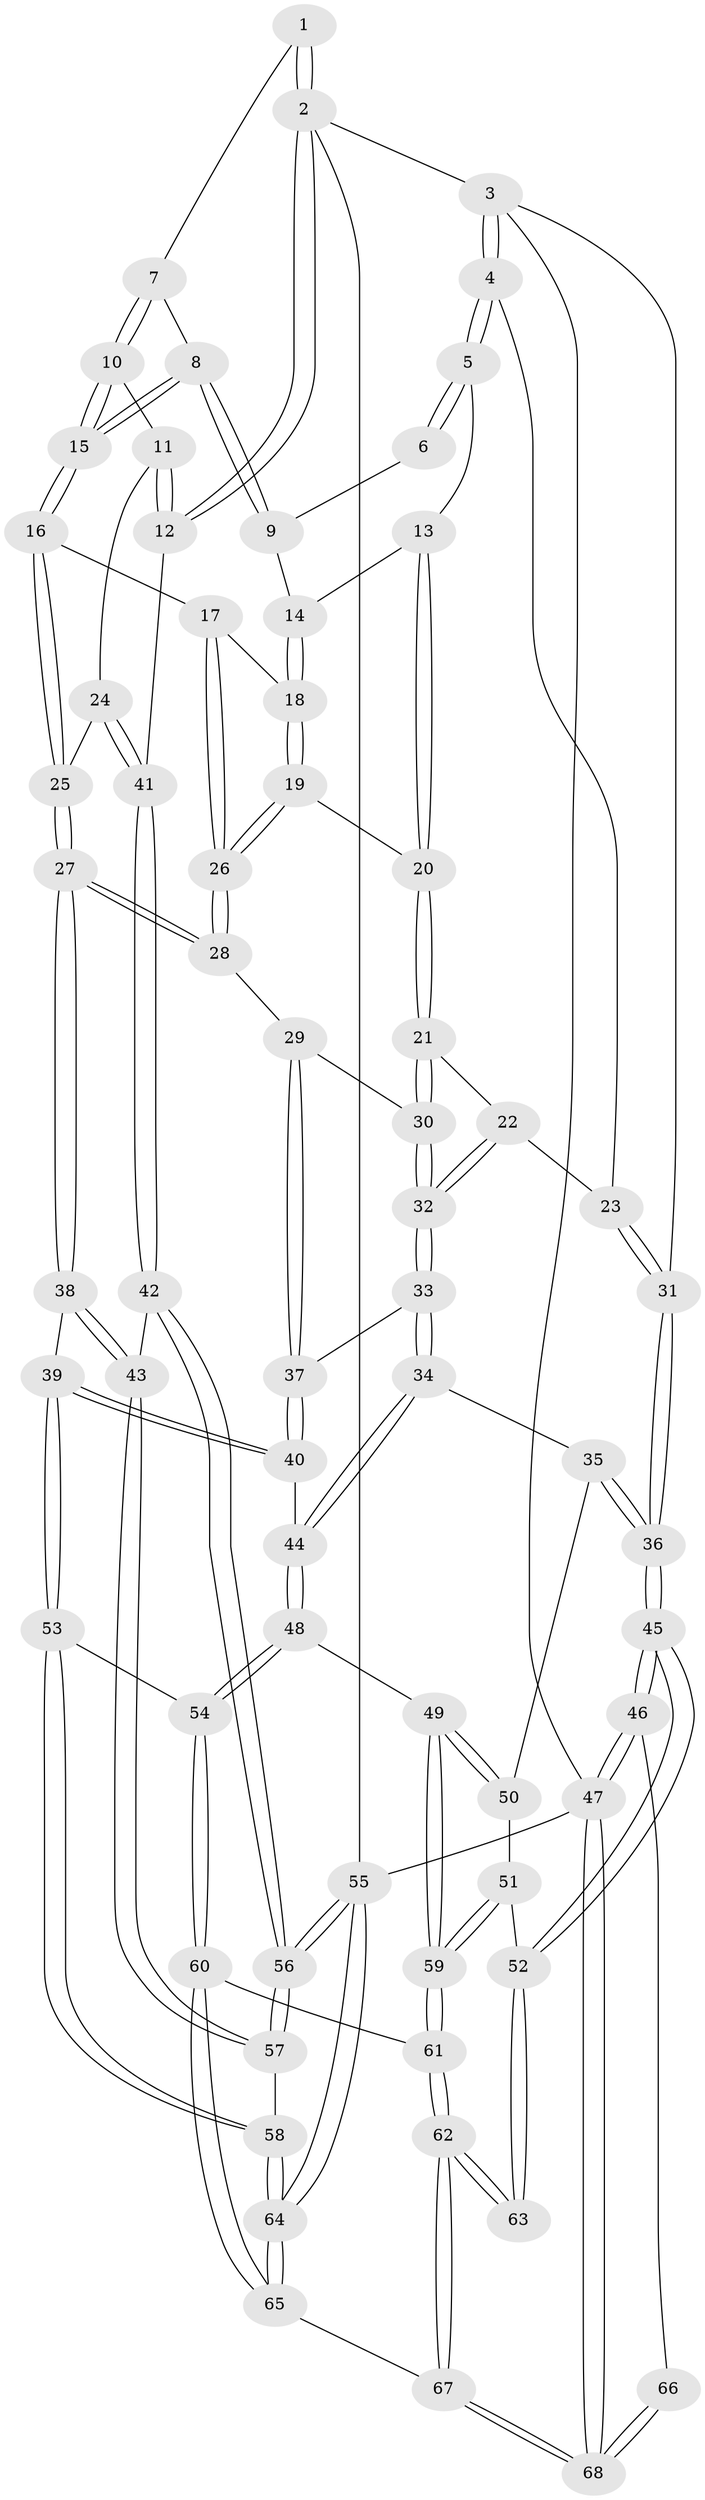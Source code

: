 // coarse degree distribution, {4: 0.29411764705882354, 3: 0.4117647058823529, 5: 0.058823529411764705, 2: 0.20588235294117646, 6: 0.029411764705882353}
// Generated by graph-tools (version 1.1) at 2025/54/03/04/25 22:54:45]
// undirected, 68 vertices, 167 edges
graph export_dot {
  node [color=gray90,style=filled];
  1 [pos="+0.5667754669825389+0"];
  2 [pos="+1+0"];
  3 [pos="+0+0"];
  4 [pos="+0.1755670279893793+0"];
  5 [pos="+0.20945473253454922+0"];
  6 [pos="+0.5462991217542331+0"];
  7 [pos="+0.6499850570721719+0.035077858679506094"];
  8 [pos="+0.6107260414264547+0.13101711107358632"];
  9 [pos="+0.5181313231736284+0.10196914418747619"];
  10 [pos="+0.8429843932479372+0.10042026547193264"];
  11 [pos="+0.857343667503558+0.10204851670207303"];
  12 [pos="+1+0"];
  13 [pos="+0.30829320423571727+0"];
  14 [pos="+0.508156007670672+0.10532367844456976"];
  15 [pos="+0.6217184949212297+0.17587940795812834"];
  16 [pos="+0.619811612904893+0.2023068799132829"];
  17 [pos="+0.5594295861342329+0.21393713212355359"];
  18 [pos="+0.47340076924804764+0.16304798945492258"];
  19 [pos="+0.38623333362625284+0.20377730402771616"];
  20 [pos="+0.3790982557807343+0.2036240342225562"];
  21 [pos="+0.3350421451859211+0.27300507864507906"];
  22 [pos="+0.19760204428738823+0.24799042951823014"];
  23 [pos="+0.1543657310379358+0.21353559797653004"];
  24 [pos="+0.7818943304883467+0.35038719581380107"];
  25 [pos="+0.708707087250768+0.3525889140193326"];
  26 [pos="+0.4939182961031171+0.26358059956600327"];
  27 [pos="+0.6196038829691972+0.41751925075486895"];
  28 [pos="+0.5127963510568744+0.375210083914554"];
  29 [pos="+0.3923529792230472+0.3901607096076359"];
  30 [pos="+0.3388043755500994+0.29101471715809457"];
  31 [pos="+0+0.41144632982967305"];
  32 [pos="+0.18793977165499684+0.4246118202112905"];
  33 [pos="+0.16207721178646198+0.4916676075463537"];
  34 [pos="+0.11075460317170985+0.5204990284151778"];
  35 [pos="+0.055222915009860096+0.5297689861205536"];
  36 [pos="+0+0.4809299997647477"];
  37 [pos="+0.35010630888007005+0.4831862412312968"];
  38 [pos="+0.5724584417882779+0.6231478659674761"];
  39 [pos="+0.5041354437211033+0.6330039487172937"];
  40 [pos="+0.43285084964917336+0.6095029822143392"];
  41 [pos="+1+0.5072750378580598"];
  42 [pos="+1+0.5303427634475076"];
  43 [pos="+0.5744371613877297+0.624717746867584"];
  44 [pos="+0.30282492018951385+0.6846124919492832"];
  45 [pos="+0+0.8807309585718992"];
  46 [pos="+0+0.9178788484171676"];
  47 [pos="+0+1"];
  48 [pos="+0.2846565274042238+0.7404626730021792"];
  49 [pos="+0.2673159318780656+0.7547057006072093"];
  50 [pos="+0.11047043113599381+0.6749891987676666"];
  51 [pos="+0.11245688467357733+0.7750704946182638"];
  52 [pos="+0.0657729416046252+0.8114522565037231"];
  53 [pos="+0.427156292446455+0.8257239094599027"];
  54 [pos="+0.41743526593714636+0.8321115029269365"];
  55 [pos="+1+1"];
  56 [pos="+1+0.8290879575385145"];
  57 [pos="+0.629924241712359+0.7116690716919364"];
  58 [pos="+0.6034190754707873+0.8843085842561896"];
  59 [pos="+0.22230144071540153+0.8328076161792457"];
  60 [pos="+0.40554474415040553+0.8584838194004079"];
  61 [pos="+0.22697525627027898+0.8891182853790828"];
  62 [pos="+0.21072358241588382+0.9386176663620155"];
  63 [pos="+0.12885762465736167+0.9138940807263344"];
  64 [pos="+0.710354670902307+1"];
  65 [pos="+0.43444326217311535+1"];
  66 [pos="+0.10591914301034236+0.9181291626392459"];
  67 [pos="+0.2666635506863045+1"];
  68 [pos="+0+1"];
  1 -- 2;
  1 -- 2;
  1 -- 7;
  2 -- 3;
  2 -- 12;
  2 -- 12;
  2 -- 55;
  3 -- 4;
  3 -- 4;
  3 -- 31;
  3 -- 47;
  4 -- 5;
  4 -- 5;
  4 -- 23;
  5 -- 6;
  5 -- 6;
  5 -- 13;
  6 -- 9;
  7 -- 8;
  7 -- 10;
  7 -- 10;
  8 -- 9;
  8 -- 9;
  8 -- 15;
  8 -- 15;
  9 -- 14;
  10 -- 11;
  10 -- 15;
  10 -- 15;
  11 -- 12;
  11 -- 12;
  11 -- 24;
  12 -- 41;
  13 -- 14;
  13 -- 20;
  13 -- 20;
  14 -- 18;
  14 -- 18;
  15 -- 16;
  15 -- 16;
  16 -- 17;
  16 -- 25;
  16 -- 25;
  17 -- 18;
  17 -- 26;
  17 -- 26;
  18 -- 19;
  18 -- 19;
  19 -- 20;
  19 -- 26;
  19 -- 26;
  20 -- 21;
  20 -- 21;
  21 -- 22;
  21 -- 30;
  21 -- 30;
  22 -- 23;
  22 -- 32;
  22 -- 32;
  23 -- 31;
  23 -- 31;
  24 -- 25;
  24 -- 41;
  24 -- 41;
  25 -- 27;
  25 -- 27;
  26 -- 28;
  26 -- 28;
  27 -- 28;
  27 -- 28;
  27 -- 38;
  27 -- 38;
  28 -- 29;
  29 -- 30;
  29 -- 37;
  29 -- 37;
  30 -- 32;
  30 -- 32;
  31 -- 36;
  31 -- 36;
  32 -- 33;
  32 -- 33;
  33 -- 34;
  33 -- 34;
  33 -- 37;
  34 -- 35;
  34 -- 44;
  34 -- 44;
  35 -- 36;
  35 -- 36;
  35 -- 50;
  36 -- 45;
  36 -- 45;
  37 -- 40;
  37 -- 40;
  38 -- 39;
  38 -- 43;
  38 -- 43;
  39 -- 40;
  39 -- 40;
  39 -- 53;
  39 -- 53;
  40 -- 44;
  41 -- 42;
  41 -- 42;
  42 -- 43;
  42 -- 56;
  42 -- 56;
  43 -- 57;
  43 -- 57;
  44 -- 48;
  44 -- 48;
  45 -- 46;
  45 -- 46;
  45 -- 52;
  45 -- 52;
  46 -- 47;
  46 -- 47;
  46 -- 66;
  47 -- 68;
  47 -- 68;
  47 -- 55;
  48 -- 49;
  48 -- 54;
  48 -- 54;
  49 -- 50;
  49 -- 50;
  49 -- 59;
  49 -- 59;
  50 -- 51;
  51 -- 52;
  51 -- 59;
  51 -- 59;
  52 -- 63;
  52 -- 63;
  53 -- 54;
  53 -- 58;
  53 -- 58;
  54 -- 60;
  54 -- 60;
  55 -- 56;
  55 -- 56;
  55 -- 64;
  55 -- 64;
  56 -- 57;
  56 -- 57;
  57 -- 58;
  58 -- 64;
  58 -- 64;
  59 -- 61;
  59 -- 61;
  60 -- 61;
  60 -- 65;
  60 -- 65;
  61 -- 62;
  61 -- 62;
  62 -- 63;
  62 -- 63;
  62 -- 67;
  62 -- 67;
  64 -- 65;
  64 -- 65;
  65 -- 67;
  66 -- 68;
  66 -- 68;
  67 -- 68;
  67 -- 68;
}
